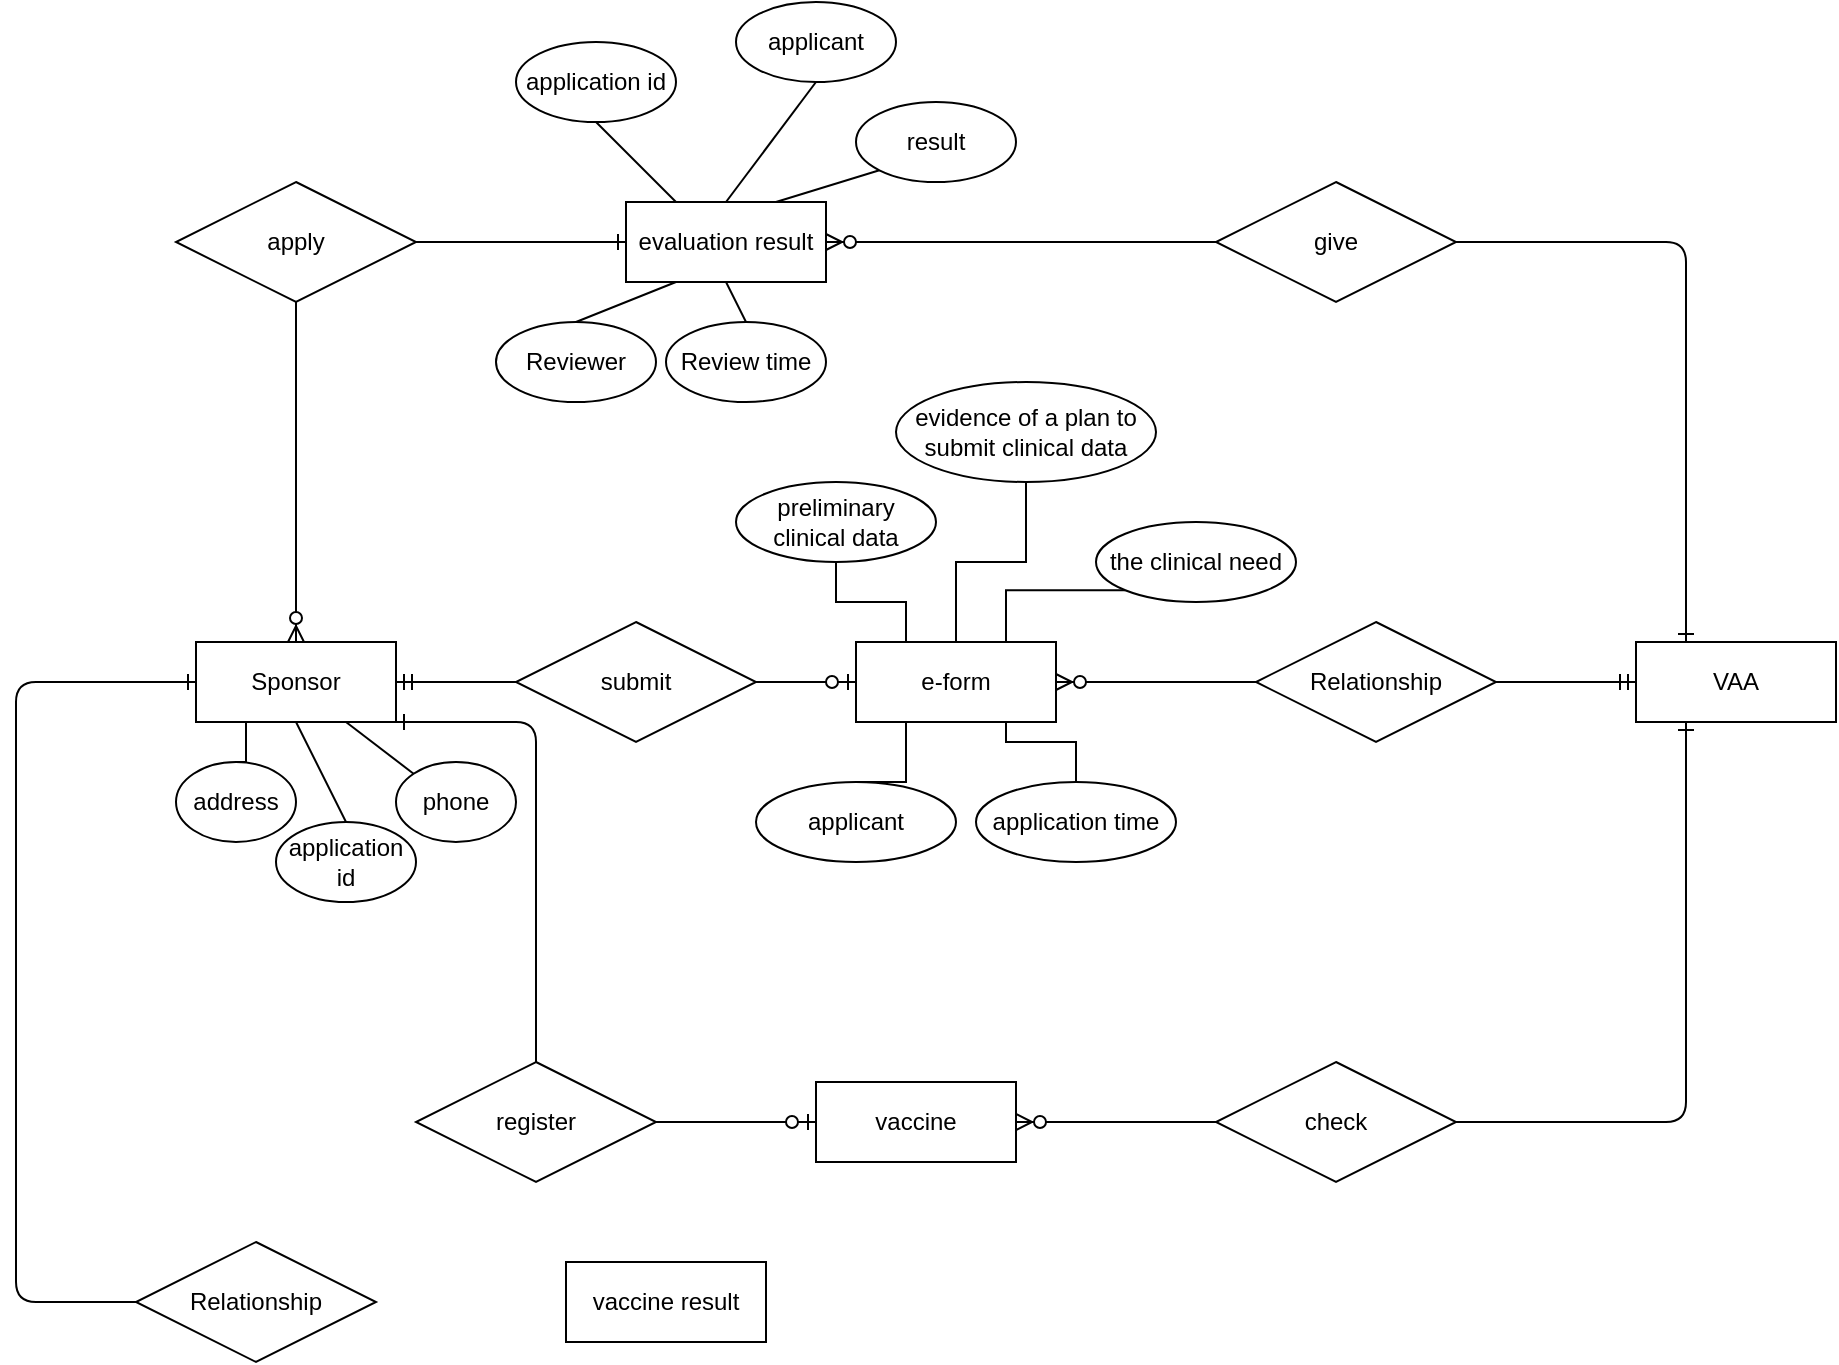 <mxfile version="14.7.0" type="github">
  <diagram id="R2lEEEUBdFMjLlhIrx00" name="Page-1">
    <mxGraphModel dx="1550" dy="867" grid="1" gridSize="10" guides="1" tooltips="1" connect="1" arrows="1" fold="1" page="1" pageScale="1" pageWidth="850" pageHeight="1100" math="0" shadow="0" extFonts="Permanent Marker^https://fonts.googleapis.com/css?family=Permanent+Marker">
      <root>
        <mxCell id="0" />
        <mxCell id="1" parent="0" />
        <mxCell id="p_ZNXW8uyvUL6qlNEA6d-1" value="Sponsor" style="whiteSpace=wrap;html=1;align=center;" vertex="1" parent="1">
          <mxGeometry x="190" y="380" width="100" height="40" as="geometry" />
        </mxCell>
        <mxCell id="p_ZNXW8uyvUL6qlNEA6d-41" style="edgeStyle=none;orthogonalLoop=1;jettySize=auto;html=1;exitX=0.5;exitY=0;exitDx=0;exitDy=0;entryX=0.5;entryY=1;entryDx=0;entryDy=0;endArrow=none;endFill=0;" edge="1" parent="1" source="p_ZNXW8uyvUL6qlNEA6d-2" target="p_ZNXW8uyvUL6qlNEA6d-1">
          <mxGeometry relative="1" as="geometry" />
        </mxCell>
        <mxCell id="p_ZNXW8uyvUL6qlNEA6d-2" value="application id" style="ellipse;whiteSpace=wrap;html=1;align=center;" vertex="1" parent="1">
          <mxGeometry x="230" y="470" width="70" height="40" as="geometry" />
        </mxCell>
        <mxCell id="p_ZNXW8uyvUL6qlNEA6d-42" style="edgeStyle=none;orthogonalLoop=1;jettySize=auto;html=1;exitX=0;exitY=0;exitDx=0;exitDy=0;entryX=0.75;entryY=1;entryDx=0;entryDy=0;endArrow=none;endFill=0;" edge="1" parent="1" source="p_ZNXW8uyvUL6qlNEA6d-3" target="p_ZNXW8uyvUL6qlNEA6d-1">
          <mxGeometry relative="1" as="geometry" />
        </mxCell>
        <mxCell id="p_ZNXW8uyvUL6qlNEA6d-3" value="phone" style="ellipse;whiteSpace=wrap;html=1;align=center;" vertex="1" parent="1">
          <mxGeometry x="290" y="440" width="60" height="40" as="geometry" />
        </mxCell>
        <mxCell id="p_ZNXW8uyvUL6qlNEA6d-9" style="edgeStyle=orthogonalEdgeStyle;rounded=0;orthogonalLoop=1;jettySize=auto;html=1;exitX=0.5;exitY=0;exitDx=0;exitDy=0;endArrow=none;endFill=0;entryX=0.25;entryY=1;entryDx=0;entryDy=0;" edge="1" parent="1" source="p_ZNXW8uyvUL6qlNEA6d-4" target="p_ZNXW8uyvUL6qlNEA6d-1">
          <mxGeometry relative="1" as="geometry">
            <mxPoint x="165" y="370" as="targetPoint" />
          </mxGeometry>
        </mxCell>
        <mxCell id="p_ZNXW8uyvUL6qlNEA6d-4" value="address" style="ellipse;whiteSpace=wrap;html=1;align=center;" vertex="1" parent="1">
          <mxGeometry x="180" y="440" width="60" height="40" as="geometry" />
        </mxCell>
        <mxCell id="p_ZNXW8uyvUL6qlNEA6d-12" value="submit" style="shape=rhombus;perimeter=rhombusPerimeter;whiteSpace=wrap;html=1;align=center;" vertex="1" parent="1">
          <mxGeometry x="350" y="370" width="120" height="60" as="geometry" />
        </mxCell>
        <mxCell id="p_ZNXW8uyvUL6qlNEA6d-14" value="e-form" style="whiteSpace=wrap;html=1;align=center;" vertex="1" parent="1">
          <mxGeometry x="520" y="380" width="100" height="40" as="geometry" />
        </mxCell>
        <mxCell id="p_ZNXW8uyvUL6qlNEA6d-15" value="" style="edgeStyle=entityRelationEdgeStyle;fontSize=12;html=1;endArrow=ERzeroToOne;endFill=1;exitX=1;exitY=0.5;exitDx=0;exitDy=0;entryX=0;entryY=0.5;entryDx=0;entryDy=0;" edge="1" parent="1" source="p_ZNXW8uyvUL6qlNEA6d-12" target="p_ZNXW8uyvUL6qlNEA6d-14">
          <mxGeometry width="100" height="100" relative="1" as="geometry">
            <mxPoint x="590" y="540" as="sourcePoint" />
            <mxPoint x="690" y="440" as="targetPoint" />
          </mxGeometry>
        </mxCell>
        <mxCell id="p_ZNXW8uyvUL6qlNEA6d-25" style="edgeStyle=orthogonalEdgeStyle;rounded=0;orthogonalLoop=1;jettySize=auto;html=1;exitX=0.5;exitY=1;exitDx=0;exitDy=0;entryX=0.5;entryY=0;entryDx=0;entryDy=0;endArrow=none;endFill=0;" edge="1" parent="1" source="p_ZNXW8uyvUL6qlNEA6d-16" target="p_ZNXW8uyvUL6qlNEA6d-14">
          <mxGeometry relative="1" as="geometry" />
        </mxCell>
        <mxCell id="p_ZNXW8uyvUL6qlNEA6d-16" value="evidence of a plan to submit clinical data" style="ellipse;whiteSpace=wrap;html=1;align=center;" vertex="1" parent="1">
          <mxGeometry x="540" y="250" width="130" height="50" as="geometry" />
        </mxCell>
        <mxCell id="p_ZNXW8uyvUL6qlNEA6d-26" style="edgeStyle=orthogonalEdgeStyle;rounded=0;orthogonalLoop=1;jettySize=auto;html=1;exitX=0;exitY=1;exitDx=0;exitDy=0;entryX=0.75;entryY=0;entryDx=0;entryDy=0;endArrow=none;endFill=0;" edge="1" parent="1" source="p_ZNXW8uyvUL6qlNEA6d-17" target="p_ZNXW8uyvUL6qlNEA6d-14">
          <mxGeometry relative="1" as="geometry" />
        </mxCell>
        <mxCell id="p_ZNXW8uyvUL6qlNEA6d-17" value="the clinical need" style="ellipse;whiteSpace=wrap;html=1;align=center;" vertex="1" parent="1">
          <mxGeometry x="640" y="320" width="100" height="40" as="geometry" />
        </mxCell>
        <mxCell id="p_ZNXW8uyvUL6qlNEA6d-24" style="edgeStyle=orthogonalEdgeStyle;rounded=0;orthogonalLoop=1;jettySize=auto;html=1;exitX=0.5;exitY=1;exitDx=0;exitDy=0;entryX=0.25;entryY=0;entryDx=0;entryDy=0;endArrow=none;endFill=0;" edge="1" parent="1" source="p_ZNXW8uyvUL6qlNEA6d-18" target="p_ZNXW8uyvUL6qlNEA6d-14">
          <mxGeometry relative="1" as="geometry" />
        </mxCell>
        <mxCell id="p_ZNXW8uyvUL6qlNEA6d-18" value="preliminary clinical data" style="ellipse;whiteSpace=wrap;html=1;align=center;" vertex="1" parent="1">
          <mxGeometry x="460" y="300" width="100" height="40" as="geometry" />
        </mxCell>
        <mxCell id="p_ZNXW8uyvUL6qlNEA6d-22" style="edgeStyle=orthogonalEdgeStyle;rounded=0;orthogonalLoop=1;jettySize=auto;html=1;exitX=0.5;exitY=0;exitDx=0;exitDy=0;entryX=0.25;entryY=1;entryDx=0;entryDy=0;endArrow=none;endFill=0;" edge="1" parent="1" source="p_ZNXW8uyvUL6qlNEA6d-19" target="p_ZNXW8uyvUL6qlNEA6d-14">
          <mxGeometry relative="1" as="geometry" />
        </mxCell>
        <mxCell id="p_ZNXW8uyvUL6qlNEA6d-19" value="applicant" style="ellipse;whiteSpace=wrap;html=1;align=center;" vertex="1" parent="1">
          <mxGeometry x="470" y="450" width="100" height="40" as="geometry" />
        </mxCell>
        <mxCell id="p_ZNXW8uyvUL6qlNEA6d-23" style="edgeStyle=orthogonalEdgeStyle;rounded=0;orthogonalLoop=1;jettySize=auto;html=1;exitX=0.5;exitY=0;exitDx=0;exitDy=0;entryX=0.75;entryY=1;entryDx=0;entryDy=0;endArrow=none;endFill=0;" edge="1" parent="1" source="p_ZNXW8uyvUL6qlNEA6d-20" target="p_ZNXW8uyvUL6qlNEA6d-14">
          <mxGeometry relative="1" as="geometry" />
        </mxCell>
        <mxCell id="p_ZNXW8uyvUL6qlNEA6d-20" value="application time" style="ellipse;whiteSpace=wrap;html=1;align=center;" vertex="1" parent="1">
          <mxGeometry x="580" y="450" width="100" height="40" as="geometry" />
        </mxCell>
        <mxCell id="p_ZNXW8uyvUL6qlNEA6d-27" value="Relationship" style="shape=rhombus;perimeter=rhombusPerimeter;whiteSpace=wrap;html=1;align=center;" vertex="1" parent="1">
          <mxGeometry x="720" y="370" width="120" height="60" as="geometry" />
        </mxCell>
        <mxCell id="p_ZNXW8uyvUL6qlNEA6d-28" value="VAA" style="whiteSpace=wrap;html=1;align=center;" vertex="1" parent="1">
          <mxGeometry x="910" y="380" width="100" height="40" as="geometry" />
        </mxCell>
        <mxCell id="p_ZNXW8uyvUL6qlNEA6d-29" value="" style="edgeStyle=entityRelationEdgeStyle;fontSize=12;html=1;endArrow=ERzeroToMany;endFill=1;exitX=0;exitY=0.5;exitDx=0;exitDy=0;entryX=1;entryY=0.5;entryDx=0;entryDy=0;" edge="1" parent="1" source="p_ZNXW8uyvUL6qlNEA6d-27" target="p_ZNXW8uyvUL6qlNEA6d-14">
          <mxGeometry width="100" height="100" relative="1" as="geometry">
            <mxPoint x="750" y="570" as="sourcePoint" />
            <mxPoint x="700" y="400" as="targetPoint" />
          </mxGeometry>
        </mxCell>
        <mxCell id="p_ZNXW8uyvUL6qlNEA6d-30" value="" style="edgeStyle=entityRelationEdgeStyle;fontSize=12;html=1;endArrow=ERmandOne;entryX=1;entryY=0.5;entryDx=0;entryDy=0;exitX=0;exitY=0.5;exitDx=0;exitDy=0;" edge="1" parent="1" source="p_ZNXW8uyvUL6qlNEA6d-12" target="p_ZNXW8uyvUL6qlNEA6d-1">
          <mxGeometry width="100" height="100" relative="1" as="geometry">
            <mxPoint x="240" y="570" as="sourcePoint" />
            <mxPoint x="340" y="470" as="targetPoint" />
          </mxGeometry>
        </mxCell>
        <mxCell id="p_ZNXW8uyvUL6qlNEA6d-31" value="" style="edgeStyle=entityRelationEdgeStyle;fontSize=12;html=1;endArrow=ERmandOne;exitX=1;exitY=0.5;exitDx=0;exitDy=0;entryX=0;entryY=0.5;entryDx=0;entryDy=0;" edge="1" parent="1" source="p_ZNXW8uyvUL6qlNEA6d-27" target="p_ZNXW8uyvUL6qlNEA6d-28">
          <mxGeometry width="100" height="100" relative="1" as="geometry">
            <mxPoint x="810" y="570" as="sourcePoint" />
            <mxPoint x="910" y="470" as="targetPoint" />
          </mxGeometry>
        </mxCell>
        <mxCell id="p_ZNXW8uyvUL6qlNEA6d-32" value="apply" style="shape=rhombus;perimeter=rhombusPerimeter;whiteSpace=wrap;html=1;align=center;" vertex="1" parent="1">
          <mxGeometry x="180" y="150" width="120" height="60" as="geometry" />
        </mxCell>
        <mxCell id="p_ZNXW8uyvUL6qlNEA6d-40" value="" style="fontSize=12;html=1;endArrow=ERzeroToMany;endFill=1;exitX=0.5;exitY=1;exitDx=0;exitDy=0;entryX=0.5;entryY=0;entryDx=0;entryDy=0;" edge="1" parent="1" source="p_ZNXW8uyvUL6qlNEA6d-32" target="p_ZNXW8uyvUL6qlNEA6d-1">
          <mxGeometry width="100" height="100" relative="1" as="geometry">
            <mxPoint x="120" y="590" as="sourcePoint" />
            <mxPoint x="150" y="360" as="targetPoint" />
          </mxGeometry>
        </mxCell>
        <mxCell id="p_ZNXW8uyvUL6qlNEA6d-43" value="evaluation result" style="whiteSpace=wrap;html=1;align=center;" vertex="1" parent="1">
          <mxGeometry x="405" y="160" width="100" height="40" as="geometry" />
        </mxCell>
        <mxCell id="p_ZNXW8uyvUL6qlNEA6d-44" value="" style="edgeStyle=entityRelationEdgeStyle;fontSize=12;html=1;endArrow=ERone;endFill=1;exitX=1;exitY=0.5;exitDx=0;exitDy=0;entryX=0;entryY=0.5;entryDx=0;entryDy=0;" edge="1" parent="1" source="p_ZNXW8uyvUL6qlNEA6d-32" target="p_ZNXW8uyvUL6qlNEA6d-43">
          <mxGeometry width="100" height="100" relative="1" as="geometry">
            <mxPoint x="275" y="310" as="sourcePoint" />
            <mxPoint x="375" y="210" as="targetPoint" />
          </mxGeometry>
        </mxCell>
        <mxCell id="p_ZNXW8uyvUL6qlNEA6d-54" style="edgeStyle=none;orthogonalLoop=1;jettySize=auto;html=1;exitX=0.5;exitY=1;exitDx=0;exitDy=0;entryX=0.25;entryY=0;entryDx=0;entryDy=0;endArrow=none;endFill=0;" edge="1" parent="1" source="p_ZNXW8uyvUL6qlNEA6d-45" target="p_ZNXW8uyvUL6qlNEA6d-43">
          <mxGeometry relative="1" as="geometry" />
        </mxCell>
        <mxCell id="p_ZNXW8uyvUL6qlNEA6d-45" value="application id" style="ellipse;whiteSpace=wrap;html=1;align=center;" vertex="1" parent="1">
          <mxGeometry x="350" y="80" width="80" height="40" as="geometry" />
        </mxCell>
        <mxCell id="p_ZNXW8uyvUL6qlNEA6d-53" style="edgeStyle=none;orthogonalLoop=1;jettySize=auto;html=1;exitX=0.5;exitY=1;exitDx=0;exitDy=0;entryX=0.5;entryY=0;entryDx=0;entryDy=0;endArrow=none;endFill=0;" edge="1" parent="1" source="p_ZNXW8uyvUL6qlNEA6d-46" target="p_ZNXW8uyvUL6qlNEA6d-43">
          <mxGeometry relative="1" as="geometry" />
        </mxCell>
        <mxCell id="p_ZNXW8uyvUL6qlNEA6d-46" value="applicant" style="ellipse;whiteSpace=wrap;html=1;align=center;fontStyle=0" vertex="1" parent="1">
          <mxGeometry x="460" y="60" width="80" height="40" as="geometry" />
        </mxCell>
        <mxCell id="p_ZNXW8uyvUL6qlNEA6d-52" style="edgeStyle=none;orthogonalLoop=1;jettySize=auto;html=1;exitX=0;exitY=1;exitDx=0;exitDy=0;entryX=0.75;entryY=0;entryDx=0;entryDy=0;endArrow=none;endFill=0;" edge="1" parent="1" source="p_ZNXW8uyvUL6qlNEA6d-47" target="p_ZNXW8uyvUL6qlNEA6d-43">
          <mxGeometry relative="1" as="geometry" />
        </mxCell>
        <mxCell id="p_ZNXW8uyvUL6qlNEA6d-47" value="result" style="ellipse;whiteSpace=wrap;html=1;align=center;" vertex="1" parent="1">
          <mxGeometry x="520" y="110" width="80" height="40" as="geometry" />
        </mxCell>
        <mxCell id="p_ZNXW8uyvUL6qlNEA6d-50" style="edgeStyle=none;orthogonalLoop=1;jettySize=auto;html=1;exitX=0.5;exitY=0;exitDx=0;exitDy=0;entryX=0.25;entryY=1;entryDx=0;entryDy=0;endArrow=none;endFill=0;" edge="1" parent="1" source="p_ZNXW8uyvUL6qlNEA6d-48" target="p_ZNXW8uyvUL6qlNEA6d-43">
          <mxGeometry relative="1" as="geometry" />
        </mxCell>
        <mxCell id="p_ZNXW8uyvUL6qlNEA6d-48" value="Reviewer" style="ellipse;whiteSpace=wrap;html=1;align=center;" vertex="1" parent="1">
          <mxGeometry x="340" y="220" width="80" height="40" as="geometry" />
        </mxCell>
        <mxCell id="p_ZNXW8uyvUL6qlNEA6d-51" style="edgeStyle=none;orthogonalLoop=1;jettySize=auto;html=1;exitX=0.5;exitY=0;exitDx=0;exitDy=0;entryX=0.5;entryY=1;entryDx=0;entryDy=0;endArrow=none;endFill=0;" edge="1" parent="1" source="p_ZNXW8uyvUL6qlNEA6d-49" target="p_ZNXW8uyvUL6qlNEA6d-43">
          <mxGeometry relative="1" as="geometry" />
        </mxCell>
        <mxCell id="p_ZNXW8uyvUL6qlNEA6d-49" value="Review time" style="ellipse;whiteSpace=wrap;html=1;align=center;" vertex="1" parent="1">
          <mxGeometry x="425" y="220" width="80" height="40" as="geometry" />
        </mxCell>
        <mxCell id="p_ZNXW8uyvUL6qlNEA6d-57" value="give" style="shape=rhombus;perimeter=rhombusPerimeter;whiteSpace=wrap;html=1;align=center;" vertex="1" parent="1">
          <mxGeometry x="700" y="150" width="120" height="60" as="geometry" />
        </mxCell>
        <mxCell id="p_ZNXW8uyvUL6qlNEA6d-58" value="" style="fontSize=12;html=1;endArrow=ERzeroToMany;endFill=1;entryX=1;entryY=0.5;entryDx=0;entryDy=0;exitX=0;exitY=0.5;exitDx=0;exitDy=0;" edge="1" parent="1" source="p_ZNXW8uyvUL6qlNEA6d-57" target="p_ZNXW8uyvUL6qlNEA6d-43">
          <mxGeometry width="100" height="100" relative="1" as="geometry">
            <mxPoint x="540" y="280" as="sourcePoint" />
            <mxPoint x="630" y="180" as="targetPoint" />
          </mxGeometry>
        </mxCell>
        <mxCell id="p_ZNXW8uyvUL6qlNEA6d-59" value="" style="fontSize=12;html=1;endArrow=ERone;endFill=1;exitX=1;exitY=0.5;exitDx=0;exitDy=0;entryX=0.25;entryY=0;entryDx=0;entryDy=0;edgeStyle=orthogonalEdgeStyle;" edge="1" parent="1" source="p_ZNXW8uyvUL6qlNEA6d-57" target="p_ZNXW8uyvUL6qlNEA6d-28">
          <mxGeometry width="100" height="100" relative="1" as="geometry">
            <mxPoint x="850" y="280" as="sourcePoint" />
            <mxPoint x="950" y="180" as="targetPoint" />
          </mxGeometry>
        </mxCell>
        <mxCell id="p_ZNXW8uyvUL6qlNEA6d-60" value="register" style="shape=rhombus;perimeter=rhombusPerimeter;whiteSpace=wrap;html=1;align=center;" vertex="1" parent="1">
          <mxGeometry x="300" y="590" width="120" height="60" as="geometry" />
        </mxCell>
        <mxCell id="p_ZNXW8uyvUL6qlNEA6d-62" value="" style="fontSize=12;html=1;endArrow=ERone;endFill=1;entryX=1;entryY=1;entryDx=0;entryDy=0;exitX=0.5;exitY=0;exitDx=0;exitDy=0;edgeStyle=orthogonalEdgeStyle;" edge="1" parent="1" source="p_ZNXW8uyvUL6qlNEA6d-60" target="p_ZNXW8uyvUL6qlNEA6d-1">
          <mxGeometry width="100" height="100" relative="1" as="geometry">
            <mxPoint x="330" y="570" as="sourcePoint" />
            <mxPoint x="430" y="470" as="targetPoint" />
            <Array as="points">
              <mxPoint x="360" y="420" />
            </Array>
          </mxGeometry>
        </mxCell>
        <mxCell id="p_ZNXW8uyvUL6qlNEA6d-64" value="vaccine" style="whiteSpace=wrap;html=1;align=center;" vertex="1" parent="1">
          <mxGeometry x="500" y="600" width="100" height="40" as="geometry" />
        </mxCell>
        <mxCell id="p_ZNXW8uyvUL6qlNEA6d-65" value="" style="edgeStyle=entityRelationEdgeStyle;fontSize=12;html=1;endArrow=ERzeroToOne;endFill=1;entryX=0;entryY=0.5;entryDx=0;entryDy=0;exitX=1;exitY=0.5;exitDx=0;exitDy=0;" edge="1" parent="1" source="p_ZNXW8uyvUL6qlNEA6d-60" target="p_ZNXW8uyvUL6qlNEA6d-64">
          <mxGeometry width="100" height="100" relative="1" as="geometry">
            <mxPoint x="415" y="610" as="sourcePoint" />
            <mxPoint x="515" y="510" as="targetPoint" />
          </mxGeometry>
        </mxCell>
        <mxCell id="p_ZNXW8uyvUL6qlNEA6d-66" value="check" style="shape=rhombus;perimeter=rhombusPerimeter;whiteSpace=wrap;html=1;align=center;" vertex="1" parent="1">
          <mxGeometry x="700" y="590" width="120" height="60" as="geometry" />
        </mxCell>
        <mxCell id="p_ZNXW8uyvUL6qlNEA6d-67" value="" style="edgeStyle=entityRelationEdgeStyle;fontSize=12;html=1;endArrow=ERzeroToMany;endFill=1;entryX=1;entryY=0.5;entryDx=0;entryDy=0;exitX=0;exitY=0.5;exitDx=0;exitDy=0;" edge="1" parent="1" source="p_ZNXW8uyvUL6qlNEA6d-66" target="p_ZNXW8uyvUL6qlNEA6d-64">
          <mxGeometry width="100" height="100" relative="1" as="geometry">
            <mxPoint x="580" y="740" as="sourcePoint" />
            <mxPoint x="680" y="640" as="targetPoint" />
          </mxGeometry>
        </mxCell>
        <mxCell id="p_ZNXW8uyvUL6qlNEA6d-68" value="" style="edgeStyle=orthogonalEdgeStyle;fontSize=12;html=1;endArrow=ERone;endFill=1;exitX=1;exitY=0.5;exitDx=0;exitDy=0;entryX=0.25;entryY=1;entryDx=0;entryDy=0;" edge="1" parent="1" source="p_ZNXW8uyvUL6qlNEA6d-66" target="p_ZNXW8uyvUL6qlNEA6d-28">
          <mxGeometry width="100" height="100" relative="1" as="geometry">
            <mxPoint x="840" y="630" as="sourcePoint" />
            <mxPoint x="940" y="530" as="targetPoint" />
          </mxGeometry>
        </mxCell>
        <mxCell id="p_ZNXW8uyvUL6qlNEA6d-69" value="Relationship" style="shape=rhombus;perimeter=rhombusPerimeter;whiteSpace=wrap;html=1;align=center;" vertex="1" parent="1">
          <mxGeometry x="160" y="680" width="120" height="60" as="geometry" />
        </mxCell>
        <mxCell id="p_ZNXW8uyvUL6qlNEA6d-71" value="vaccine result" style="whiteSpace=wrap;html=1;align=center;" vertex="1" parent="1">
          <mxGeometry x="375" y="690" width="100" height="40" as="geometry" />
        </mxCell>
        <mxCell id="p_ZNXW8uyvUL6qlNEA6d-72" value="" style="fontSize=12;html=1;endArrow=ERone;endFill=1;entryX=0;entryY=0.5;entryDx=0;entryDy=0;edgeStyle=orthogonalEdgeStyle;" edge="1" parent="1" source="p_ZNXW8uyvUL6qlNEA6d-69" target="p_ZNXW8uyvUL6qlNEA6d-1">
          <mxGeometry width="100" height="100" relative="1" as="geometry">
            <mxPoint x="110" y="610" as="sourcePoint" />
            <mxPoint x="40" y="440" as="targetPoint" />
            <Array as="points">
              <mxPoint x="100" y="710" />
              <mxPoint x="100" y="400" />
            </Array>
          </mxGeometry>
        </mxCell>
      </root>
    </mxGraphModel>
  </diagram>
</mxfile>
